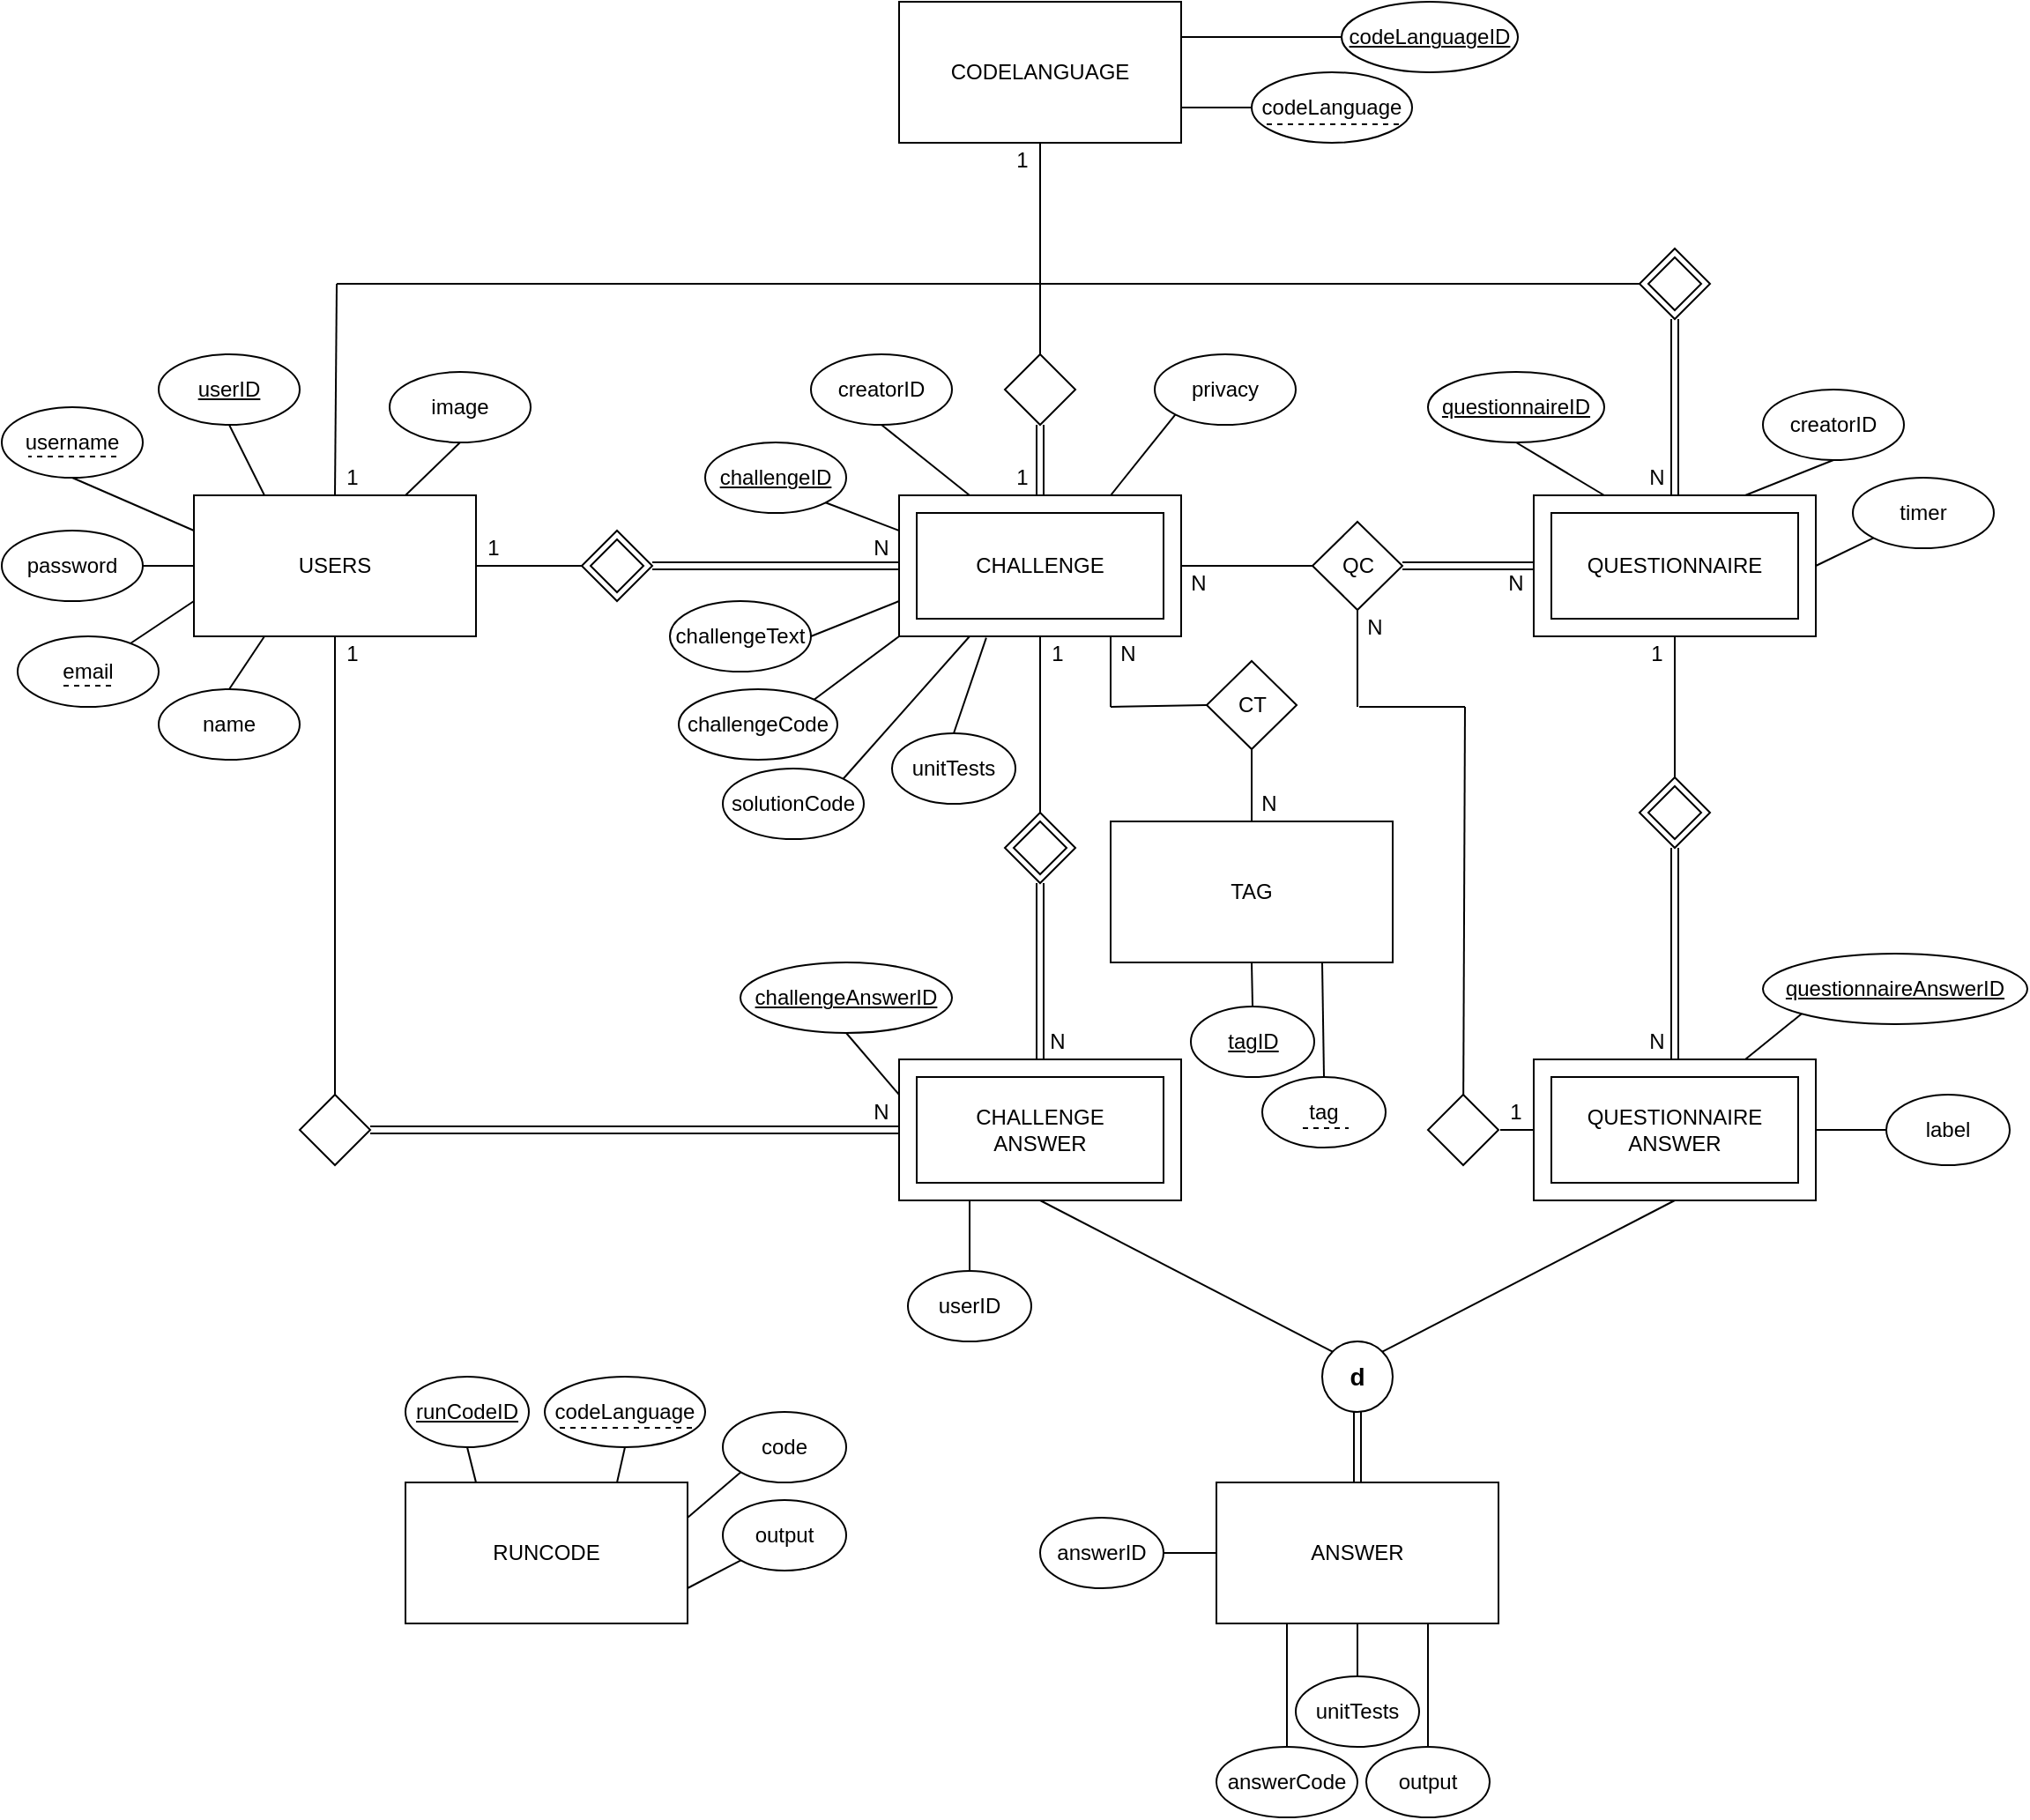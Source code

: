 <mxfile version="12.8.8" type="device"><diagram id="a9sHG3qN_FdR3LTX2Z2q" name="Page-1"><mxGraphModel dx="1422" dy="713" grid="1" gridSize="10" guides="1" tooltips="1" connect="1" arrows="1" fold="1" page="1" pageScale="1" pageWidth="1169" pageHeight="827" math="0" shadow="0"><root><mxCell id="0"/><mxCell id="1" parent="0"/><mxCell id="MTIbIpHXfCwF5gSwltUe-1" value="CODELANGUAGE" style="rounded=0;whiteSpace=wrap;html=1;" parent="1" vertex="1"><mxGeometry x="519" y="40" width="160" height="80" as="geometry"/></mxCell><mxCell id="MTIbIpHXfCwF5gSwltUe-3" value="" style="rounded=0;whiteSpace=wrap;html=1;" parent="1" vertex="1"><mxGeometry x="519" y="320" width="160" height="80" as="geometry"/></mxCell><mxCell id="MTIbIpHXfCwF5gSwltUe-4" value="" style="rhombus;whiteSpace=wrap;html=1;" parent="1" vertex="1"><mxGeometry x="579" y="240" width="40" height="40" as="geometry"/></mxCell><mxCell id="MTIbIpHXfCwF5gSwltUe-5" value="" style="endArrow=none;html=1;entryX=0.5;entryY=1;entryDx=0;entryDy=0;exitX=0.5;exitY=0;exitDx=0;exitDy=0;" parent="1" source="MTIbIpHXfCwF5gSwltUe-4" target="MTIbIpHXfCwF5gSwltUe-1" edge="1"><mxGeometry width="50" height="50" relative="1" as="geometry"><mxPoint x="769" y="330" as="sourcePoint"/><mxPoint x="819" y="280" as="targetPoint"/></mxGeometry></mxCell><mxCell id="MTIbIpHXfCwF5gSwltUe-6" value="" style="rounded=0;whiteSpace=wrap;html=1;" parent="1" vertex="1"><mxGeometry x="879" y="320" width="160" height="80" as="geometry"/></mxCell><mxCell id="MTIbIpHXfCwF5gSwltUe-7" value="&lt;font style=&quot;font-size: 12px&quot;&gt;QC&lt;/font&gt;" style="rhombus;whiteSpace=wrap;html=1;" parent="1" vertex="1"><mxGeometry x="753.5" y="335" width="51" height="50" as="geometry"/></mxCell><mxCell id="MTIbIpHXfCwF5gSwltUe-8" value="CHALLENGE" style="rounded=0;whiteSpace=wrap;html=1;" parent="1" vertex="1"><mxGeometry x="529" y="330" width="140" height="60" as="geometry"/></mxCell><mxCell id="MTIbIpHXfCwF5gSwltUe-9" value="" style="shape=link;html=1;entryX=0;entryY=0.5;entryDx=0;entryDy=0;exitX=1;exitY=0.5;exitDx=0;exitDy=0;" parent="1" source="MTIbIpHXfCwF5gSwltUe-7" target="MTIbIpHXfCwF5gSwltUe-6" edge="1"><mxGeometry width="50" height="50" relative="1" as="geometry"><mxPoint x="769" y="330" as="sourcePoint"/><mxPoint x="819" y="280" as="targetPoint"/></mxGeometry></mxCell><mxCell id="MTIbIpHXfCwF5gSwltUe-11" value="" style="endArrow=none;html=1;exitX=0;exitY=0.5;exitDx=0;exitDy=0;" parent="1" source="MTIbIpHXfCwF5gSwltUe-7" target="MTIbIpHXfCwF5gSwltUe-3" edge="1"><mxGeometry width="50" height="50" relative="1" as="geometry"><mxPoint x="769" y="330" as="sourcePoint"/><mxPoint x="819" y="280" as="targetPoint"/></mxGeometry></mxCell><mxCell id="MTIbIpHXfCwF5gSwltUe-13" value="" style="rounded=0;whiteSpace=wrap;html=1;" parent="1" vertex="1"><mxGeometry x="519" y="640" width="160" height="80" as="geometry"/></mxCell><mxCell id="MTIbIpHXfCwF5gSwltUe-15" value="QUESTIONNAIRE" style="rounded=0;whiteSpace=wrap;html=1;" parent="1" vertex="1"><mxGeometry x="889" y="330" width="140" height="60" as="geometry"/></mxCell><mxCell id="MTIbIpHXfCwF5gSwltUe-22" value="" style="endArrow=none;html=1;entryX=0.5;entryY=1;entryDx=0;entryDy=0;exitX=0.5;exitY=0;exitDx=0;exitDy=0;" parent="1" source="MTIbIpHXfCwF5gSwltUe-102" target="MTIbIpHXfCwF5gSwltUe-6" edge="1"><mxGeometry width="50" height="50" relative="1" as="geometry"><mxPoint x="959" y="440" as="sourcePoint"/><mxPoint x="819" y="360" as="targetPoint"/></mxGeometry></mxCell><mxCell id="MTIbIpHXfCwF5gSwltUe-31" value="codeLanguage" style="ellipse;whiteSpace=wrap;html=1;" parent="1" vertex="1"><mxGeometry x="719" y="80" width="91" height="40" as="geometry"/></mxCell><mxCell id="MTIbIpHXfCwF5gSwltUe-32" value="" style="endArrow=none;html=1;entryX=0;entryY=0.5;entryDx=0;entryDy=0;exitX=1;exitY=0.75;exitDx=0;exitDy=0;" parent="1" source="MTIbIpHXfCwF5gSwltUe-1" target="MTIbIpHXfCwF5gSwltUe-31" edge="1"><mxGeometry width="50" height="50" relative="1" as="geometry"><mxPoint x="719" y="140" as="sourcePoint"/><mxPoint x="779" y="130" as="targetPoint"/></mxGeometry></mxCell><mxCell id="MTIbIpHXfCwF5gSwltUe-34" value="1" style="text;html=1;strokeColor=none;fillColor=none;align=center;verticalAlign=middle;whiteSpace=wrap;rounded=0;" parent="1" vertex="1"><mxGeometry x="199" y="300" width="20" height="20" as="geometry"/></mxCell><mxCell id="MTIbIpHXfCwF5gSwltUe-37" value="1" style="text;html=1;strokeColor=none;fillColor=none;align=center;verticalAlign=middle;whiteSpace=wrap;rounded=0;" parent="1" vertex="1"><mxGeometry x="579" y="300" width="20" height="20" as="geometry"/></mxCell><mxCell id="MTIbIpHXfCwF5gSwltUe-39" value="creatorID" style="ellipse;whiteSpace=wrap;html=1;" parent="1" vertex="1"><mxGeometry x="469" y="240" width="80" height="40" as="geometry"/></mxCell><mxCell id="MTIbIpHXfCwF5gSwltUe-40" value="" style="endArrow=none;html=1;entryX=0.5;entryY=1;entryDx=0;entryDy=0;exitX=0.25;exitY=0;exitDx=0;exitDy=0;" parent="1" source="MTIbIpHXfCwF5gSwltUe-3" target="MTIbIpHXfCwF5gSwltUe-39" edge="1"><mxGeometry width="50" height="50" relative="1" as="geometry"><mxPoint x="729" y="350" as="sourcePoint"/><mxPoint x="779" y="300" as="targetPoint"/></mxGeometry></mxCell><mxCell id="MTIbIpHXfCwF5gSwltUe-44" value="&lt;u&gt;challengeID&lt;/u&gt;" style="ellipse;whiteSpace=wrap;html=1;" parent="1" vertex="1"><mxGeometry x="409" y="290" width="80" height="40" as="geometry"/></mxCell><mxCell id="MTIbIpHXfCwF5gSwltUe-45" value="" style="endArrow=none;html=1;exitX=1;exitY=1;exitDx=0;exitDy=0;entryX=0;entryY=0.25;entryDx=0;entryDy=0;" parent="1" source="MTIbIpHXfCwF5gSwltUe-44" target="MTIbIpHXfCwF5gSwltUe-3" edge="1"><mxGeometry width="50" height="50" relative="1" as="geometry"><mxPoint x="729" y="350" as="sourcePoint"/><mxPoint x="779" y="300" as="targetPoint"/></mxGeometry></mxCell><mxCell id="MTIbIpHXfCwF5gSwltUe-47" value="challengeText" style="ellipse;whiteSpace=wrap;html=1;" parent="1" vertex="1"><mxGeometry x="389" y="380" width="80" height="40" as="geometry"/></mxCell><mxCell id="MTIbIpHXfCwF5gSwltUe-48" value="privacy" style="ellipse;whiteSpace=wrap;html=1;" parent="1" vertex="1"><mxGeometry x="664" y="240" width="80" height="40" as="geometry"/></mxCell><mxCell id="MTIbIpHXfCwF5gSwltUe-49" value="" style="endArrow=none;html=1;entryX=0;entryY=1;entryDx=0;entryDy=0;exitX=0.75;exitY=0;exitDx=0;exitDy=0;" parent="1" source="MTIbIpHXfCwF5gSwltUe-3" target="MTIbIpHXfCwF5gSwltUe-48" edge="1"><mxGeometry width="50" height="50" relative="1" as="geometry"><mxPoint x="679" y="340" as="sourcePoint"/><mxPoint x="779" y="300" as="targetPoint"/></mxGeometry></mxCell><mxCell id="MTIbIpHXfCwF5gSwltUe-51" value="" style="endArrow=none;html=1;exitX=1;exitY=0.5;exitDx=0;exitDy=0;entryX=0;entryY=0.75;entryDx=0;entryDy=0;" parent="1" source="MTIbIpHXfCwF5gSwltUe-47" target="MTIbIpHXfCwF5gSwltUe-3" edge="1"><mxGeometry width="50" height="50" relative="1" as="geometry"><mxPoint x="729" y="350" as="sourcePoint"/><mxPoint x="779" y="300" as="targetPoint"/></mxGeometry></mxCell><mxCell id="MTIbIpHXfCwF5gSwltUe-57" value="" style="rhombus;whiteSpace=wrap;html=1;" parent="1" vertex="1"><mxGeometry x="579" y="500" width="40" height="40" as="geometry"/></mxCell><mxCell id="MTIbIpHXfCwF5gSwltUe-68" value="" style="endArrow=none;html=1;exitX=0.5;exitY=0;exitDx=0;exitDy=0;entryX=0.5;entryY=1;entryDx=0;entryDy=0;" parent="1" source="MTIbIpHXfCwF5gSwltUe-57" target="MTIbIpHXfCwF5gSwltUe-3" edge="1"><mxGeometry width="50" height="50" relative="1" as="geometry"><mxPoint x="689" y="610" as="sourcePoint"/><mxPoint x="689" y="520" as="targetPoint"/></mxGeometry></mxCell><mxCell id="MTIbIpHXfCwF5gSwltUe-73" value="1" style="text;html=1;strokeColor=none;fillColor=none;align=center;verticalAlign=middle;whiteSpace=wrap;rounded=0;" parent="1" vertex="1"><mxGeometry x="599" y="400" width="20" height="20" as="geometry"/></mxCell><mxCell id="MTIbIpHXfCwF5gSwltUe-74" value="N" style="text;html=1;strokeColor=none;fillColor=none;align=center;verticalAlign=middle;whiteSpace=wrap;rounded=0;" parent="1" vertex="1"><mxGeometry x="599" y="620" width="20" height="20" as="geometry"/></mxCell><mxCell id="MTIbIpHXfCwF5gSwltUe-75" value="N" style="text;html=1;strokeColor=none;fillColor=none;align=center;verticalAlign=middle;whiteSpace=wrap;rounded=0;" parent="1" vertex="1"><mxGeometry x="679" y="360" width="20" height="20" as="geometry"/></mxCell><mxCell id="MTIbIpHXfCwF5gSwltUe-76" value="N" style="text;html=1;strokeColor=none;fillColor=none;align=center;verticalAlign=middle;whiteSpace=wrap;rounded=0;" parent="1" vertex="1"><mxGeometry x="859" y="360" width="20" height="20" as="geometry"/></mxCell><mxCell id="MTIbIpHXfCwF5gSwltUe-77" value="1" style="text;html=1;strokeColor=none;fillColor=none;align=center;verticalAlign=middle;whiteSpace=wrap;rounded=0;" parent="1" vertex="1"><mxGeometry x="939" y="400" width="20" height="20" as="geometry"/></mxCell><mxCell id="MTIbIpHXfCwF5gSwltUe-79" value="solutionCode" style="ellipse;whiteSpace=wrap;html=1;" parent="1" vertex="1"><mxGeometry x="419" y="475" width="80" height="40" as="geometry"/></mxCell><mxCell id="MTIbIpHXfCwF5gSwltUe-80" value="" style="endArrow=none;html=1;exitX=0.25;exitY=1;exitDx=0;exitDy=0;entryX=1;entryY=0;entryDx=0;entryDy=0;" parent="1" source="MTIbIpHXfCwF5gSwltUe-3" target="MTIbIpHXfCwF5gSwltUe-79" edge="1"><mxGeometry width="50" height="50" relative="1" as="geometry"><mxPoint x="399" y="600" as="sourcePoint"/><mxPoint x="529" y="410" as="targetPoint"/></mxGeometry></mxCell><mxCell id="MTIbIpHXfCwF5gSwltUe-82" value="unitTests" style="ellipse;whiteSpace=wrap;html=1;" parent="1" vertex="1"><mxGeometry x="515" y="455" width="70" height="40" as="geometry"/></mxCell><mxCell id="MTIbIpHXfCwF5gSwltUe-83" value="" style="endArrow=none;html=1;exitX=0.309;exitY=1.01;exitDx=0;exitDy=0;entryX=0.5;entryY=0;entryDx=0;entryDy=0;exitPerimeter=0;" parent="1" source="MTIbIpHXfCwF5gSwltUe-3" target="MTIbIpHXfCwF5gSwltUe-82" edge="1"><mxGeometry width="50" height="50" relative="1" as="geometry"><mxPoint x="439" y="600" as="sourcePoint"/><mxPoint x="699" y="520" as="targetPoint"/></mxGeometry></mxCell><mxCell id="MTIbIpHXfCwF5gSwltUe-86" value="answerCode" style="ellipse;whiteSpace=wrap;html=1;" parent="1" vertex="1"><mxGeometry x="699" y="1030" width="80" height="40" as="geometry"/></mxCell><mxCell id="MTIbIpHXfCwF5gSwltUe-87" value="" style="endArrow=none;html=1;exitX=0.25;exitY=1;exitDx=0;exitDy=0;entryX=0.5;entryY=0;entryDx=0;entryDy=0;" parent="1" source="2HeB2lJlEfnFU2ydCLui-2" target="MTIbIpHXfCwF5gSwltUe-86" edge="1"><mxGeometry width="50" height="50" relative="1" as="geometry"><mxPoint x="588" y="730" as="sourcePoint"/><mxPoint x="718" y="540" as="targetPoint"/></mxGeometry></mxCell><mxCell id="MTIbIpHXfCwF5gSwltUe-88" value="unitTests" style="ellipse;whiteSpace=wrap;html=1;" parent="1" vertex="1"><mxGeometry x="744" y="990" width="70" height="40" as="geometry"/></mxCell><mxCell id="MTIbIpHXfCwF5gSwltUe-89" value="" style="endArrow=none;html=1;exitX=0.5;exitY=1;exitDx=0;exitDy=0;entryX=0.5;entryY=0;entryDx=0;entryDy=0;" parent="1" source="2HeB2lJlEfnFU2ydCLui-2" target="MTIbIpHXfCwF5gSwltUe-88" edge="1"><mxGeometry width="50" height="50" relative="1" as="geometry"><mxPoint x="628" y="730" as="sourcePoint"/><mxPoint x="888" y="650" as="targetPoint"/></mxGeometry></mxCell><mxCell id="MTIbIpHXfCwF5gSwltUe-92" value="creatorID" style="ellipse;whiteSpace=wrap;html=1;" parent="1" vertex="1"><mxGeometry x="1009" y="260" width="80" height="40" as="geometry"/></mxCell><mxCell id="MTIbIpHXfCwF5gSwltUe-93" value="" style="endArrow=none;html=1;entryX=0.5;entryY=1;entryDx=0;entryDy=0;exitX=0.75;exitY=0;exitDx=0;exitDy=0;" parent="1" source="MTIbIpHXfCwF5gSwltUe-6" target="MTIbIpHXfCwF5gSwltUe-92" edge="1"><mxGeometry width="50" height="50" relative="1" as="geometry"><mxPoint x="689" y="400" as="sourcePoint"/><mxPoint x="739" y="350" as="targetPoint"/></mxGeometry></mxCell><mxCell id="MTIbIpHXfCwF5gSwltUe-95" value="" style="endArrow=none;html=1;exitX=0.25;exitY=0;exitDx=0;exitDy=0;entryX=0.5;entryY=1;entryDx=0;entryDy=0;" parent="1" source="MTIbIpHXfCwF5gSwltUe-6" target="MWLgi4GtgFNwYzzTIz2L-8" edge="1"><mxGeometry width="50" height="50" relative="1" as="geometry"><mxPoint x="569" y="330" as="sourcePoint"/><mxPoint x="874" y="300" as="targetPoint"/></mxGeometry></mxCell><mxCell id="MTIbIpHXfCwF5gSwltUe-100" value="" style="rounded=0;whiteSpace=wrap;html=1;" parent="1" vertex="1"><mxGeometry x="879" y="640" width="160" height="80" as="geometry"/></mxCell><mxCell id="MTIbIpHXfCwF5gSwltUe-101" value="QUESTIONNAIRE&lt;br&gt;ANSWER" style="rounded=0;whiteSpace=wrap;html=1;" parent="1" vertex="1"><mxGeometry x="889" y="650" width="140" height="60" as="geometry"/></mxCell><mxCell id="MTIbIpHXfCwF5gSwltUe-102" value="" style="rhombus;whiteSpace=wrap;html=1;" parent="1" vertex="1"><mxGeometry x="939" y="480" width="40" height="40" as="geometry"/></mxCell><mxCell id="MTIbIpHXfCwF5gSwltUe-104" value="" style="shape=link;html=1;exitX=0.5;exitY=1;exitDx=0;exitDy=0;entryX=0.5;entryY=0;entryDx=0;entryDy=0;" parent="1" source="MTIbIpHXfCwF5gSwltUe-102" target="MTIbIpHXfCwF5gSwltUe-100" edge="1"><mxGeometry width="50" height="50" relative="1" as="geometry"><mxPoint x="959" y="720" as="sourcePoint"/><mxPoint x="609" y="770" as="targetPoint"/></mxGeometry></mxCell><mxCell id="MTIbIpHXfCwF5gSwltUe-105" value="N" style="text;html=1;strokeColor=none;fillColor=none;align=center;verticalAlign=middle;whiteSpace=wrap;rounded=0;" parent="1" vertex="1"><mxGeometry x="939" y="620" width="20" height="20" as="geometry"/></mxCell><mxCell id="MTIbIpHXfCwF5gSwltUe-119" value="&lt;u&gt;challengeAnswerID&lt;/u&gt;" style="ellipse;whiteSpace=wrap;html=1;" parent="1" vertex="1"><mxGeometry x="429" y="585" width="120" height="40" as="geometry"/></mxCell><mxCell id="MTIbIpHXfCwF5gSwltUe-120" value="" style="endArrow=none;html=1;entryX=0.5;entryY=1;entryDx=0;entryDy=0;exitX=0;exitY=0.25;exitDx=0;exitDy=0;" parent="1" source="MTIbIpHXfCwF5gSwltUe-13" target="MTIbIpHXfCwF5gSwltUe-119" edge="1"><mxGeometry width="50" height="50" relative="1" as="geometry"><mxPoint x="689" y="600" as="sourcePoint"/><mxPoint x="739" y="550" as="targetPoint"/></mxGeometry></mxCell><mxCell id="MTIbIpHXfCwF5gSwltUe-121" value="userID" style="ellipse;whiteSpace=wrap;html=1;" parent="1" vertex="1"><mxGeometry x="524" y="760" width="70" height="40" as="geometry"/></mxCell><mxCell id="MTIbIpHXfCwF5gSwltUe-122" value="" style="endArrow=none;html=1;entryX=0.5;entryY=0;entryDx=0;entryDy=0;exitX=0.25;exitY=1;exitDx=0;exitDy=0;" parent="1" source="MTIbIpHXfCwF5gSwltUe-13" target="MTIbIpHXfCwF5gSwltUe-121" edge="1"><mxGeometry width="50" height="50" relative="1" as="geometry"><mxPoint x="689" y="600" as="sourcePoint"/><mxPoint x="739" y="550" as="targetPoint"/></mxGeometry></mxCell><mxCell id="MTIbIpHXfCwF5gSwltUe-142" value="&lt;u&gt;questionnaireAnswerID&lt;/u&gt;" style="ellipse;whiteSpace=wrap;html=1;" parent="1" vertex="1"><mxGeometry x="1009" y="580" width="150" height="40" as="geometry"/></mxCell><mxCell id="MTIbIpHXfCwF5gSwltUe-143" value="" style="endArrow=none;html=1;entryX=0.75;entryY=0;entryDx=0;entryDy=0;exitX=0;exitY=1;exitDx=0;exitDy=0;" parent="1" source="MTIbIpHXfCwF5gSwltUe-142" target="MTIbIpHXfCwF5gSwltUe-100" edge="1"><mxGeometry width="50" height="50" relative="1" as="geometry"><mxPoint x="939" y="620" as="sourcePoint"/><mxPoint x="989" y="570" as="targetPoint"/></mxGeometry></mxCell><mxCell id="MWLgi4GtgFNwYzzTIz2L-1" value="&lt;u&gt;codeLanguageID&lt;/u&gt;" style="ellipse;whiteSpace=wrap;html=1;" parent="1" vertex="1"><mxGeometry x="770" y="40" width="100" height="40" as="geometry"/></mxCell><mxCell id="MWLgi4GtgFNwYzzTIz2L-4" value="" style="endArrow=none;html=1;entryX=0;entryY=0.5;entryDx=0;entryDy=0;exitX=1;exitY=0.25;exitDx=0;exitDy=0;" parent="1" source="MTIbIpHXfCwF5gSwltUe-1" target="MWLgi4GtgFNwYzzTIz2L-1" edge="1"><mxGeometry width="50" height="50" relative="1" as="geometry"><mxPoint x="689" y="230" as="sourcePoint"/><mxPoint x="739" y="180" as="targetPoint"/></mxGeometry></mxCell><mxCell id="MWLgi4GtgFNwYzzTIz2L-8" value="&lt;u&gt;questionnaireID&lt;/u&gt;" style="ellipse;whiteSpace=wrap;html=1;" parent="1" vertex="1"><mxGeometry x="819" y="250" width="100" height="40" as="geometry"/></mxCell><mxCell id="MWLgi4GtgFNwYzzTIz2L-11" value="" style="rhombus;whiteSpace=wrap;html=1;" parent="1" vertex="1"><mxGeometry x="584" y="505" width="30" height="30" as="geometry"/></mxCell><mxCell id="MWLgi4GtgFNwYzzTIz2L-12" value="" style="rhombus;whiteSpace=wrap;html=1;" parent="1" vertex="1"><mxGeometry x="944" y="485" width="30" height="30" as="geometry"/></mxCell><mxCell id="MWLgi4GtgFNwYzzTIz2L-13" value="" style="shape=link;html=1;exitX=0.5;exitY=1;exitDx=0;exitDy=0;entryX=0.5;entryY=0;entryDx=0;entryDy=0;" parent="1" source="MTIbIpHXfCwF5gSwltUe-57" target="MTIbIpHXfCwF5gSwltUe-13" edge="1"><mxGeometry width="50" height="50" relative="1" as="geometry"><mxPoint x="839" y="460" as="sourcePoint"/><mxPoint x="889" y="410" as="targetPoint"/></mxGeometry></mxCell><mxCell id="MWLgi4GtgFNwYzzTIz2L-16" value="label" style="ellipse;whiteSpace=wrap;html=1;" parent="1" vertex="1"><mxGeometry x="1079" y="660" width="70" height="40" as="geometry"/></mxCell><mxCell id="MWLgi4GtgFNwYzzTIz2L-17" value="" style="endArrow=none;html=1;entryX=0;entryY=0.5;entryDx=0;entryDy=0;exitX=1;exitY=0.5;exitDx=0;exitDy=0;" parent="1" source="MTIbIpHXfCwF5gSwltUe-100" target="MWLgi4GtgFNwYzzTIz2L-16" edge="1"><mxGeometry width="50" height="50" relative="1" as="geometry"><mxPoint x="839" y="710" as="sourcePoint"/><mxPoint x="889" y="660" as="targetPoint"/></mxGeometry></mxCell><mxCell id="MWLgi4GtgFNwYzzTIz2L-19" value="" style="rhombus;whiteSpace=wrap;html=1;" parent="1" vertex="1"><mxGeometry x="339" y="340" width="40" height="40" as="geometry"/></mxCell><mxCell id="MWLgi4GtgFNwYzzTIz2L-22" value="USERS" style="rounded=0;whiteSpace=wrap;html=1;" parent="1" vertex="1"><mxGeometry x="119" y="320" width="160" height="80" as="geometry"/></mxCell><mxCell id="MWLgi4GtgFNwYzzTIz2L-23" value="" style="endArrow=none;html=1;entryX=0;entryY=0.5;entryDx=0;entryDy=0;exitX=1;exitY=0.5;exitDx=0;exitDy=0;" parent="1" source="MWLgi4GtgFNwYzzTIz2L-22" target="MWLgi4GtgFNwYzzTIz2L-19" edge="1"><mxGeometry width="50" height="50" relative="1" as="geometry"><mxPoint x="389" y="370" as="sourcePoint"/><mxPoint x="529" y="370" as="targetPoint"/></mxGeometry></mxCell><mxCell id="MWLgi4GtgFNwYzzTIz2L-25" value="&lt;u&gt;userID&lt;/u&gt;" style="ellipse;whiteSpace=wrap;html=1;" parent="1" vertex="1"><mxGeometry x="99" y="240" width="80" height="40" as="geometry"/></mxCell><mxCell id="MWLgi4GtgFNwYzzTIz2L-27" value="" style="endArrow=none;html=1;entryX=0.5;entryY=1;entryDx=0;entryDy=0;exitX=0.25;exitY=0;exitDx=0;exitDy=0;" parent="1" source="MWLgi4GtgFNwYzzTIz2L-22" target="MWLgi4GtgFNwYzzTIz2L-25" edge="1"><mxGeometry width="50" height="50" relative="1" as="geometry"><mxPoint x="339" y="390" as="sourcePoint"/><mxPoint x="389" y="340" as="targetPoint"/></mxGeometry></mxCell><mxCell id="MWLgi4GtgFNwYzzTIz2L-29" value="N" style="text;html=1;strokeColor=none;fillColor=none;align=center;verticalAlign=middle;whiteSpace=wrap;rounded=0;" parent="1" vertex="1"><mxGeometry x="499" y="340" width="20" height="20" as="geometry"/></mxCell><mxCell id="MWLgi4GtgFNwYzzTIz2L-30" value="1" style="text;html=1;strokeColor=none;fillColor=none;align=center;verticalAlign=middle;whiteSpace=wrap;rounded=0;" parent="1" vertex="1"><mxGeometry x="279" y="340" width="20" height="20" as="geometry"/></mxCell><mxCell id="MWLgi4GtgFNwYzzTIz2L-33" value="" style="endArrow=none;html=1;entryX=0.75;entryY=1;entryDx=0;entryDy=0;" parent="1" target="MTIbIpHXfCwF5gSwltUe-3" edge="1"><mxGeometry width="50" height="50" relative="1" as="geometry"><mxPoint x="639" y="440" as="sourcePoint"/><mxPoint x="709" y="410" as="targetPoint"/></mxGeometry></mxCell><mxCell id="MWLgi4GtgFNwYzzTIz2L-34" value="" style="endArrow=none;html=1;exitX=0;exitY=0.5;exitDx=0;exitDy=0;" parent="1" source="MWLgi4GtgFNwYzzTIz2L-35" edge="1"><mxGeometry width="50" height="50" relative="1" as="geometry"><mxPoint x="699" y="440" as="sourcePoint"/><mxPoint x="639" y="440" as="targetPoint"/></mxGeometry></mxCell><mxCell id="MWLgi4GtgFNwYzzTIz2L-35" value="&lt;font style=&quot;font-size: 12px&quot;&gt;CT&lt;/font&gt;" style="rhombus;whiteSpace=wrap;html=1;" parent="1" vertex="1"><mxGeometry x="693.5" y="414" width="51" height="50" as="geometry"/></mxCell><mxCell id="MWLgi4GtgFNwYzzTIz2L-38" value="" style="endArrow=none;html=1;entryX=0.5;entryY=1;entryDx=0;entryDy=0;exitX=0.5;exitY=0;exitDx=0;exitDy=0;" parent="1" source="MWLgi4GtgFNwYzzTIz2L-39" target="MWLgi4GtgFNwYzzTIz2L-35" edge="1"><mxGeometry width="50" height="50" relative="1" as="geometry"><mxPoint x="759" y="520" as="sourcePoint"/><mxPoint x="709" y="650" as="targetPoint"/></mxGeometry></mxCell><mxCell id="MWLgi4GtgFNwYzzTIz2L-39" value="TAG" style="rounded=0;whiteSpace=wrap;html=1;" parent="1" vertex="1"><mxGeometry x="639" y="505" width="160" height="80" as="geometry"/></mxCell><mxCell id="MWLgi4GtgFNwYzzTIz2L-40" value="N" style="text;html=1;strokeColor=none;fillColor=none;align=center;verticalAlign=middle;whiteSpace=wrap;rounded=0;" parent="1" vertex="1"><mxGeometry x="639" y="400" width="20" height="20" as="geometry"/></mxCell><mxCell id="MWLgi4GtgFNwYzzTIz2L-41" value="N" style="text;html=1;strokeColor=none;fillColor=none;align=center;verticalAlign=middle;whiteSpace=wrap;rounded=0;" parent="1" vertex="1"><mxGeometry x="719" y="485" width="20" height="20" as="geometry"/></mxCell><mxCell id="MWLgi4GtgFNwYzzTIz2L-42" value="&lt;u&gt;tagID&lt;/u&gt;" style="ellipse;whiteSpace=wrap;html=1;" parent="1" vertex="1"><mxGeometry x="684.5" y="610" width="70" height="40" as="geometry"/></mxCell><mxCell id="MWLgi4GtgFNwYzzTIz2L-43" value="tag" style="ellipse;whiteSpace=wrap;html=1;" parent="1" vertex="1"><mxGeometry x="725" y="650" width="70" height="40" as="geometry"/></mxCell><mxCell id="MWLgi4GtgFNwYzzTIz2L-44" value="" style="endArrow=none;html=1;entryX=0.5;entryY=0;entryDx=0;entryDy=0;exitX=0.5;exitY=1;exitDx=0;exitDy=0;" parent="1" source="MWLgi4GtgFNwYzzTIz2L-39" target="MWLgi4GtgFNwYzzTIz2L-42" edge="1"><mxGeometry width="50" height="50" relative="1" as="geometry"><mxPoint x="690" y="600" as="sourcePoint"/><mxPoint x="709" y="470" as="targetPoint"/></mxGeometry></mxCell><mxCell id="MWLgi4GtgFNwYzzTIz2L-46" value="" style="endArrow=none;html=1;entryX=0.5;entryY=0;entryDx=0;entryDy=0;exitX=0.75;exitY=1;exitDx=0;exitDy=0;" parent="1" source="MWLgi4GtgFNwYzzTIz2L-39" target="MWLgi4GtgFNwYzzTIz2L-43" edge="1"><mxGeometry width="50" height="50" relative="1" as="geometry"><mxPoint x="659" y="520" as="sourcePoint"/><mxPoint x="709" y="470" as="targetPoint"/></mxGeometry></mxCell><mxCell id="MWLgi4GtgFNwYzzTIz2L-48" value="RUNCODE" style="rounded=0;whiteSpace=wrap;html=1;" parent="1" vertex="1"><mxGeometry x="239" y="880" width="160" height="80" as="geometry"/></mxCell><mxCell id="MWLgi4GtgFNwYzzTIz2L-49" value="" style="endArrow=none;html=1;entryX=0.25;entryY=0;entryDx=0;entryDy=0;exitX=0.5;exitY=1;exitDx=0;exitDy=0;" parent="1" source="MWLgi4GtgFNwYzzTIz2L-56" target="MWLgi4GtgFNwYzzTIz2L-48" edge="1"><mxGeometry width="50" height="50" relative="1" as="geometry"><mxPoint x="269" y="840" as="sourcePoint"/><mxPoint x="549" y="960" as="targetPoint"/></mxGeometry></mxCell><mxCell id="MWLgi4GtgFNwYzzTIz2L-50" value="code" style="ellipse;whiteSpace=wrap;html=1;" parent="1" vertex="1"><mxGeometry x="419" y="840" width="70" height="40" as="geometry"/></mxCell><mxCell id="MWLgi4GtgFNwYzzTIz2L-51" value="" style="endArrow=none;html=1;entryX=0;entryY=1;entryDx=0;entryDy=0;exitX=1;exitY=0.25;exitDx=0;exitDy=0;" parent="1" source="MWLgi4GtgFNwYzzTIz2L-48" target="MWLgi4GtgFNwYzzTIz2L-50" edge="1"><mxGeometry width="50" height="50" relative="1" as="geometry"><mxPoint x="499" y="1010" as="sourcePoint"/><mxPoint x="549" y="960" as="targetPoint"/></mxGeometry></mxCell><mxCell id="MWLgi4GtgFNwYzzTIz2L-54" value="codeLanguage" style="ellipse;whiteSpace=wrap;html=1;" parent="1" vertex="1"><mxGeometry x="318" y="820" width="91" height="40" as="geometry"/></mxCell><mxCell id="MWLgi4GtgFNwYzzTIz2L-55" value="" style="endArrow=none;html=1;entryX=0.5;entryY=1;entryDx=0;entryDy=0;exitX=0.75;exitY=0;exitDx=0;exitDy=0;" parent="1" source="MWLgi4GtgFNwYzzTIz2L-48" target="MWLgi4GtgFNwYzzTIz2L-54" edge="1"><mxGeometry width="50" height="50" relative="1" as="geometry"><mxPoint x="499" y="1010" as="sourcePoint"/><mxPoint x="549" y="960" as="targetPoint"/></mxGeometry></mxCell><mxCell id="MWLgi4GtgFNwYzzTIz2L-56" value="&lt;u&gt;runCodeID&lt;/u&gt;" style="ellipse;whiteSpace=wrap;html=1;" parent="1" vertex="1"><mxGeometry x="239" y="820" width="70" height="40" as="geometry"/></mxCell><mxCell id="MWLgi4GtgFNwYzzTIz2L-60" value="" style="rhombus;whiteSpace=wrap;html=1;" parent="1" vertex="1"><mxGeometry x="344" y="345" width="30" height="30" as="geometry"/></mxCell><mxCell id="MWLgi4GtgFNwYzzTIz2L-61" value="" style="shape=link;html=1;exitX=1;exitY=1;exitDx=0;exitDy=0;entryX=0.5;entryY=1;entryDx=0;entryDy=0;" parent="1" source="MTIbIpHXfCwF5gSwltUe-37" target="MTIbIpHXfCwF5gSwltUe-4" edge="1"><mxGeometry width="50" height="50" relative="1" as="geometry"><mxPoint x="579" y="310" as="sourcePoint"/><mxPoint x="629" y="260" as="targetPoint"/></mxGeometry></mxCell><mxCell id="MWLgi4GtgFNwYzzTIz2L-63" value="" style="rhombus;whiteSpace=wrap;html=1;" parent="1" vertex="1"><mxGeometry x="939" y="180" width="40" height="40" as="geometry"/></mxCell><mxCell id="MWLgi4GtgFNwYzzTIz2L-65" value="1" style="text;html=1;strokeColor=none;fillColor=none;align=center;verticalAlign=middle;whiteSpace=wrap;rounded=0;" parent="1" vertex="1"><mxGeometry x="579" y="120" width="20" height="20" as="geometry"/></mxCell><mxCell id="MWLgi4GtgFNwYzzTIz2L-66" value="" style="endArrow=none;html=1;exitX=0;exitY=0.5;exitDx=0;exitDy=0;" parent="1" source="MWLgi4GtgFNwYzzTIz2L-63" edge="1"><mxGeometry width="50" height="50" relative="1" as="geometry"><mxPoint x="939" y="160" as="sourcePoint"/><mxPoint x="200" y="200" as="targetPoint"/></mxGeometry></mxCell><mxCell id="MWLgi4GtgFNwYzzTIz2L-67" value="N" style="text;html=1;strokeColor=none;fillColor=none;align=center;verticalAlign=middle;whiteSpace=wrap;rounded=0;" parent="1" vertex="1"><mxGeometry x="939" y="300" width="20" height="20" as="geometry"/></mxCell><mxCell id="MWLgi4GtgFNwYzzTIz2L-69" value="" style="rhombus;whiteSpace=wrap;html=1;" parent="1" vertex="1"><mxGeometry x="944" y="185" width="30" height="30" as="geometry"/></mxCell><mxCell id="MWLgi4GtgFNwYzzTIz2L-70" value="" style="shape=link;html=1;entryX=0.5;entryY=1;entryDx=0;entryDy=0;exitX=0.5;exitY=0;exitDx=0;exitDy=0;" parent="1" source="MTIbIpHXfCwF5gSwltUe-6" target="MWLgi4GtgFNwYzzTIz2L-63" edge="1"><mxGeometry width="50" height="50" relative="1" as="geometry"><mxPoint x="799" y="380" as="sourcePoint"/><mxPoint x="849" y="330" as="targetPoint"/></mxGeometry></mxCell><mxCell id="MWLgi4GtgFNwYzzTIz2L-71" value="" style="endArrow=none;html=1;entryX=0.5;entryY=1;entryDx=0;entryDy=0;exitX=0.5;exitY=0;exitDx=0;exitDy=0;" parent="1" source="MWLgi4GtgFNwYzzTIz2L-72" target="MWLgi4GtgFNwYzzTIz2L-22" edge="1"><mxGeometry width="50" height="50" relative="1" as="geometry"><mxPoint x="190" y="520" as="sourcePoint"/><mxPoint x="270" y="470" as="targetPoint"/></mxGeometry></mxCell><mxCell id="MWLgi4GtgFNwYzzTIz2L-72" value="" style="rhombus;whiteSpace=wrap;html=1;" parent="1" vertex="1"><mxGeometry x="179" y="660" width="40" height="40" as="geometry"/></mxCell><mxCell id="MWLgi4GtgFNwYzzTIz2L-75" value="1" style="text;html=1;strokeColor=none;fillColor=none;align=center;verticalAlign=middle;whiteSpace=wrap;rounded=0;" parent="1" vertex="1"><mxGeometry x="199" y="400" width="20" height="20" as="geometry"/></mxCell><mxCell id="MWLgi4GtgFNwYzzTIz2L-77" value="N" style="text;html=1;strokeColor=none;fillColor=none;align=center;verticalAlign=middle;whiteSpace=wrap;rounded=0;" parent="1" vertex="1"><mxGeometry x="499" y="660" width="20" height="20" as="geometry"/></mxCell><mxCell id="MWLgi4GtgFNwYzzTIz2L-84" value="" style="endArrow=none;html=1;exitX=0.5;exitY=0;exitDx=0;exitDy=0;" parent="1" source="MWLgi4GtgFNwYzzTIz2L-22" edge="1"><mxGeometry width="50" height="50" relative="1" as="geometry"><mxPoint x="200" y="230" as="sourcePoint"/><mxPoint x="200" y="200" as="targetPoint"/></mxGeometry></mxCell><mxCell id="MWLgi4GtgFNwYzzTIz2L-86" value="" style="shape=link;html=1;entryX=0;entryY=0.5;entryDx=0;entryDy=0;exitX=1;exitY=0.5;exitDx=0;exitDy=0;" parent="1" source="MWLgi4GtgFNwYzzTIz2L-19" target="MTIbIpHXfCwF5gSwltUe-3" edge="1"><mxGeometry width="50" height="50" relative="1" as="geometry"><mxPoint x="330" y="460" as="sourcePoint"/><mxPoint x="380" y="410" as="targetPoint"/></mxGeometry></mxCell><mxCell id="MWLgi4GtgFNwYzzTIz2L-89" value="username" style="ellipse;whiteSpace=wrap;html=1;" parent="1" vertex="1"><mxGeometry x="10" y="270" width="80" height="40" as="geometry"/></mxCell><mxCell id="MWLgi4GtgFNwYzzTIz2L-90" value="" style="endArrow=none;html=1;entryX=0;entryY=0.25;entryDx=0;entryDy=0;exitX=0.5;exitY=1;exitDx=0;exitDy=0;" parent="1" source="MWLgi4GtgFNwYzzTIz2L-89" target="MWLgi4GtgFNwYzzTIz2L-22" edge="1"><mxGeometry width="50" height="50" relative="1" as="geometry"><mxPoint x="280" y="390" as="sourcePoint"/><mxPoint x="330" y="340" as="targetPoint"/></mxGeometry></mxCell><mxCell id="MWLgi4GtgFNwYzzTIz2L-91" value="" style="endArrow=none;dashed=1;html=1;" parent="1" edge="1"><mxGeometry width="50" height="50" relative="1" as="geometry"><mxPoint x="75" y="298" as="sourcePoint"/><mxPoint x="25" y="298" as="targetPoint"/></mxGeometry></mxCell><mxCell id="MWLgi4GtgFNwYzzTIz2L-92" value="password" style="ellipse;whiteSpace=wrap;html=1;" parent="1" vertex="1"><mxGeometry x="10" y="340" width="80" height="40" as="geometry"/></mxCell><mxCell id="MWLgi4GtgFNwYzzTIz2L-93" value="" style="endArrow=none;html=1;entryX=0;entryY=0.5;entryDx=0;entryDy=0;exitX=1;exitY=0.5;exitDx=0;exitDy=0;" parent="1" source="MWLgi4GtgFNwYzzTIz2L-92" target="MWLgi4GtgFNwYzzTIz2L-22" edge="1"><mxGeometry width="50" height="50" relative="1" as="geometry"><mxPoint x="280" y="390" as="sourcePoint"/><mxPoint x="330" y="340" as="targetPoint"/></mxGeometry></mxCell><mxCell id="MWLgi4GtgFNwYzzTIz2L-94" value="email" style="ellipse;whiteSpace=wrap;html=1;" parent="1" vertex="1"><mxGeometry x="19" y="400" width="80" height="40" as="geometry"/></mxCell><mxCell id="MWLgi4GtgFNwYzzTIz2L-95" value="" style="endArrow=none;html=1;entryX=0.25;entryY=1;entryDx=0;entryDy=0;exitX=0.5;exitY=0;exitDx=0;exitDy=0;" parent="1" source="Z6ztMbVXMCBfVqYAUCOT-3" target="MWLgi4GtgFNwYzzTIz2L-22" edge="1"><mxGeometry width="50" height="50" relative="1" as="geometry"><mxPoint x="140" y="450" as="sourcePoint"/><mxPoint x="210" y="441" as="targetPoint"/></mxGeometry></mxCell><mxCell id="MWLgi4GtgFNwYzzTIz2L-96" value="" style="endArrow=none;dashed=1;html=1;" parent="1" edge="1"><mxGeometry width="50" height="50" relative="1" as="geometry"><mxPoint x="45" y="428" as="sourcePoint"/><mxPoint x="75" y="428" as="targetPoint"/></mxGeometry></mxCell><mxCell id="MWLgi4GtgFNwYzzTIz2L-97" value="image" style="ellipse;whiteSpace=wrap;html=1;" parent="1" vertex="1"><mxGeometry x="230" y="250" width="80" height="40" as="geometry"/></mxCell><mxCell id="MWLgi4GtgFNwYzzTIz2L-98" value="" style="endArrow=none;html=1;exitX=0.75;exitY=0;exitDx=0;exitDy=0;entryX=0.5;entryY=1;entryDx=0;entryDy=0;" parent="1" source="MWLgi4GtgFNwYzzTIz2L-22" target="MWLgi4GtgFNwYzzTIz2L-97" edge="1"><mxGeometry width="50" height="50" relative="1" as="geometry"><mxPoint x="280" y="390" as="sourcePoint"/><mxPoint x="330" y="340" as="targetPoint"/></mxGeometry></mxCell><mxCell id="fv13H4hdB3hx2dDXp5VD-3" value="timer" style="ellipse;whiteSpace=wrap;html=1;" parent="1" vertex="1"><mxGeometry x="1060" y="310" width="80" height="40" as="geometry"/></mxCell><mxCell id="fv13H4hdB3hx2dDXp5VD-4" value="" style="endArrow=none;html=1;entryX=0;entryY=1;entryDx=0;entryDy=0;exitX=1;exitY=0.5;exitDx=0;exitDy=0;" parent="1" source="MTIbIpHXfCwF5gSwltUe-6" target="fv13H4hdB3hx2dDXp5VD-3" edge="1"><mxGeometry width="50" height="50" relative="1" as="geometry"><mxPoint x="730" y="420" as="sourcePoint"/><mxPoint x="780" y="370" as="targetPoint"/></mxGeometry></mxCell><mxCell id="fv13H4hdB3hx2dDXp5VD-5" value="challengeCode" style="ellipse;whiteSpace=wrap;html=1;" parent="1" vertex="1"><mxGeometry x="394" y="430" width="90" height="40" as="geometry"/></mxCell><mxCell id="fv13H4hdB3hx2dDXp5VD-6" value="" style="endArrow=none;html=1;entryX=0;entryY=1;entryDx=0;entryDy=0;exitX=1;exitY=0;exitDx=0;exitDy=0;" parent="1" source="fv13H4hdB3hx2dDXp5VD-5" target="MTIbIpHXfCwF5gSwltUe-3" edge="1"><mxGeometry width="50" height="50" relative="1" as="geometry"><mxPoint x="420" y="460" as="sourcePoint"/><mxPoint x="470" y="410" as="targetPoint"/></mxGeometry></mxCell><mxCell id="3yySP--6rzNAl1auIQBM-3" value="output" style="ellipse;whiteSpace=wrap;html=1;" parent="1" vertex="1"><mxGeometry x="419" y="890" width="70" height="40" as="geometry"/></mxCell><mxCell id="3yySP--6rzNAl1auIQBM-4" value="" style="endArrow=none;html=1;entryX=0;entryY=1;entryDx=0;entryDy=0;exitX=1;exitY=0.75;exitDx=0;exitDy=0;" parent="1" source="MWLgi4GtgFNwYzzTIz2L-48" target="3yySP--6rzNAl1auIQBM-3" edge="1"><mxGeometry width="50" height="50" relative="1" as="geometry"><mxPoint x="409" y="910" as="sourcePoint"/><mxPoint x="439.251" y="884.142" as="targetPoint"/></mxGeometry></mxCell><mxCell id="3yySP--6rzNAl1auIQBM-5" value="" style="endArrow=none;dashed=1;html=1;" parent="1" edge="1"><mxGeometry width="50" height="50" relative="1" as="geometry"><mxPoint x="401.5" y="849" as="sourcePoint"/><mxPoint x="325.5" y="849" as="targetPoint"/></mxGeometry></mxCell><mxCell id="3yySP--6rzNAl1auIQBM-6" value="" style="endArrow=none;dashed=1;html=1;" parent="1" edge="1"><mxGeometry width="50" height="50" relative="1" as="geometry"><mxPoint x="802.5" y="109.5" as="sourcePoint"/><mxPoint x="726.5" y="109.5" as="targetPoint"/></mxGeometry></mxCell><mxCell id="3yySP--6rzNAl1auIQBM-7" value="" style="endArrow=none;dashed=1;html=1;" parent="1" edge="1"><mxGeometry width="50" height="50" relative="1" as="geometry"><mxPoint x="748" y="679" as="sourcePoint"/><mxPoint x="774" y="679" as="targetPoint"/></mxGeometry></mxCell><mxCell id="Z6ztMbVXMCBfVqYAUCOT-2" value="" style="endArrow=none;html=1;exitX=0;exitY=0.75;exitDx=0;exitDy=0;" parent="1" source="MWLgi4GtgFNwYzzTIz2L-22" target="MWLgi4GtgFNwYzzTIz2L-94" edge="1"><mxGeometry width="50" height="50" relative="1" as="geometry"><mxPoint x="560" y="390" as="sourcePoint"/><mxPoint x="78.284" y="405.858" as="targetPoint"/></mxGeometry></mxCell><mxCell id="Z6ztMbVXMCBfVqYAUCOT-3" value="name" style="ellipse;whiteSpace=wrap;html=1;" parent="1" vertex="1"><mxGeometry x="99" y="430" width="80" height="40" as="geometry"/></mxCell><mxCell id="RIN_hMrkq4GHfk_6jffP-1" value="output" style="ellipse;whiteSpace=wrap;html=1;" parent="1" vertex="1"><mxGeometry x="784" y="1030" width="70" height="40" as="geometry"/></mxCell><mxCell id="RIN_hMrkq4GHfk_6jffP-2" value="" style="endArrow=none;html=1;entryX=0.75;entryY=1;entryDx=0;entryDy=0;exitX=0.5;exitY=0;exitDx=0;exitDy=0;" parent="1" source="RIN_hMrkq4GHfk_6jffP-1" target="2HeB2lJlEfnFU2ydCLui-2" edge="1"><mxGeometry width="50" height="50" relative="1" as="geometry"><mxPoint x="789" y="810" as="sourcePoint"/><mxPoint x="839" y="760" as="targetPoint"/></mxGeometry></mxCell><mxCell id="2HeB2lJlEfnFU2ydCLui-2" value="ANSWER" style="rounded=0;whiteSpace=wrap;html=1;" parent="1" vertex="1"><mxGeometry x="699" y="880" width="160" height="80" as="geometry"/></mxCell><mxCell id="2HeB2lJlEfnFU2ydCLui-13" value="&lt;font style=&quot;font-size: 14px&quot;&gt;&lt;b&gt;d&lt;/b&gt;&lt;/font&gt;" style="ellipse;whiteSpace=wrap;html=1;aspect=fixed;" parent="1" vertex="1"><mxGeometry x="759" y="800" width="40" height="40" as="geometry"/></mxCell><mxCell id="2HeB2lJlEfnFU2ydCLui-14" value="" style="endArrow=none;html=1;entryX=0.5;entryY=1;entryDx=0;entryDy=0;exitX=1;exitY=0;exitDx=0;exitDy=0;" parent="1" source="2HeB2lJlEfnFU2ydCLui-13" target="MTIbIpHXfCwF5gSwltUe-100" edge="1"><mxGeometry width="50" height="50" relative="1" as="geometry"><mxPoint x="560" y="900" as="sourcePoint"/><mxPoint x="610" y="850" as="targetPoint"/></mxGeometry></mxCell><mxCell id="2HeB2lJlEfnFU2ydCLui-15" value="" style="endArrow=none;html=1;entryX=0.5;entryY=1;entryDx=0;entryDy=0;exitX=0;exitY=0;exitDx=0;exitDy=0;" parent="1" source="2HeB2lJlEfnFU2ydCLui-13" target="MTIbIpHXfCwF5gSwltUe-13" edge="1"><mxGeometry width="50" height="50" relative="1" as="geometry"><mxPoint x="560" y="900" as="sourcePoint"/><mxPoint x="610" y="850" as="targetPoint"/></mxGeometry></mxCell><mxCell id="2HeB2lJlEfnFU2ydCLui-16" value="CHALLENGE&lt;br&gt;ANSWER" style="rounded=0;whiteSpace=wrap;html=1;" parent="1" vertex="1"><mxGeometry x="529" y="650" width="140" height="60" as="geometry"/></mxCell><mxCell id="2HeB2lJlEfnFU2ydCLui-17" value="" style="shape=link;html=1;entryX=0.5;entryY=1;entryDx=0;entryDy=0;exitX=0.5;exitY=0;exitDx=0;exitDy=0;" parent="1" source="2HeB2lJlEfnFU2ydCLui-2" target="2HeB2lJlEfnFU2ydCLui-13" edge="1"><mxGeometry width="50" height="50" relative="1" as="geometry"><mxPoint x="560" y="740" as="sourcePoint"/><mxPoint x="610" y="690" as="targetPoint"/></mxGeometry></mxCell><mxCell id="2HeB2lJlEfnFU2ydCLui-18" value="answerID" style="ellipse;whiteSpace=wrap;html=1;" parent="1" vertex="1"><mxGeometry x="599" y="900" width="70" height="40" as="geometry"/></mxCell><mxCell id="2HeB2lJlEfnFU2ydCLui-19" value="" style="endArrow=none;html=1;entryX=0;entryY=0.5;entryDx=0;entryDy=0;exitX=1;exitY=0.5;exitDx=0;exitDy=0;" parent="1" source="2HeB2lJlEfnFU2ydCLui-18" target="2HeB2lJlEfnFU2ydCLui-2" edge="1"><mxGeometry width="50" height="50" relative="1" as="geometry"><mxPoint x="560" y="750" as="sourcePoint"/><mxPoint x="610" y="700" as="targetPoint"/></mxGeometry></mxCell><mxCell id="2HeB2lJlEfnFU2ydCLui-20" value="" style="shape=link;html=1;exitX=1;exitY=0.5;exitDx=0;exitDy=0;entryX=0;entryY=0.5;entryDx=0;entryDy=0;" parent="1" source="MWLgi4GtgFNwYzzTIz2L-72" target="MTIbIpHXfCwF5gSwltUe-13" edge="1"><mxGeometry width="50" height="50" relative="1" as="geometry"><mxPoint x="560" y="560" as="sourcePoint"/><mxPoint x="610" y="510" as="targetPoint"/></mxGeometry></mxCell><mxCell id="klVkmwUdcoX-uyxsvVPC-1" value="" style="endArrow=none;html=1;entryX=0.5;entryY=1;entryDx=0;entryDy=0;" edge="1" parent="1" target="MTIbIpHXfCwF5gSwltUe-7"><mxGeometry width="50" height="50" relative="1" as="geometry"><mxPoint x="779" y="440" as="sourcePoint"/><mxPoint x="610" y="700" as="targetPoint"/></mxGeometry></mxCell><mxCell id="klVkmwUdcoX-uyxsvVPC-3" value="" style="endArrow=none;html=1;entryX=0;entryY=0.5;entryDx=0;entryDy=0;" edge="1" parent="1" target="MTIbIpHXfCwF5gSwltUe-100"><mxGeometry width="50" height="50" relative="1" as="geometry"><mxPoint x="860" y="680" as="sourcePoint"/><mxPoint x="610" y="700" as="targetPoint"/></mxGeometry></mxCell><mxCell id="klVkmwUdcoX-uyxsvVPC-5" value="" style="endArrow=none;html=1;" edge="1" parent="1" target="klVkmwUdcoX-uyxsvVPC-9"><mxGeometry width="50" height="50" relative="1" as="geometry"><mxPoint x="840" y="440" as="sourcePoint"/><mxPoint x="860" y="630" as="targetPoint"/></mxGeometry></mxCell><mxCell id="klVkmwUdcoX-uyxsvVPC-6" value="" style="endArrow=none;html=1;" edge="1" parent="1"><mxGeometry width="50" height="50" relative="1" as="geometry"><mxPoint x="780" y="440" as="sourcePoint"/><mxPoint x="840" y="440" as="targetPoint"/></mxGeometry></mxCell><mxCell id="klVkmwUdcoX-uyxsvVPC-9" value="" style="rhombus;whiteSpace=wrap;html=1;" vertex="1" parent="1"><mxGeometry x="819" y="660" width="40" height="40" as="geometry"/></mxCell><mxCell id="klVkmwUdcoX-uyxsvVPC-10" value="1" style="text;html=1;strokeColor=none;fillColor=none;align=center;verticalAlign=middle;whiteSpace=wrap;rounded=0;" vertex="1" parent="1"><mxGeometry x="859" y="660" width="20" height="20" as="geometry"/></mxCell><mxCell id="klVkmwUdcoX-uyxsvVPC-11" value="N" style="text;html=1;strokeColor=none;fillColor=none;align=center;verticalAlign=middle;whiteSpace=wrap;rounded=0;" vertex="1" parent="1"><mxGeometry x="779" y="385" width="20" height="20" as="geometry"/></mxCell></root></mxGraphModel></diagram></mxfile>